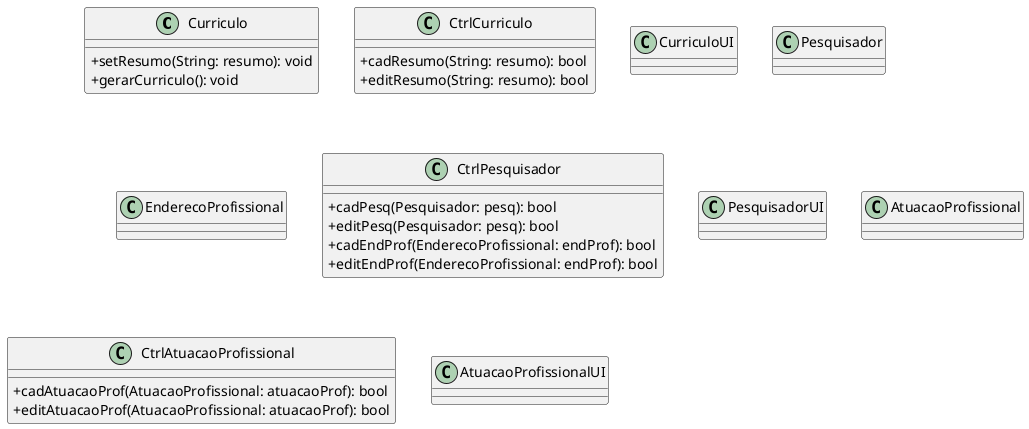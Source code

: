 @startuml "metodos1"
skinparam classAttributeIconSize 0
class "Curriculo" {
	+setResumo(String: resumo): void
	+gerarCurriculo(): void
}
class "CtrlCurriculo" {
	+cadResumo(String: resumo): bool
	+editResumo(String: resumo): bool
}
class "CurriculoUI" {
}
class "Pesquisador"{
}
class "EnderecoProfissional" {
}
class "CtrlPesquisador" {
	+cadPesq(Pesquisador: pesq): bool
	+editPesq(Pesquisador: pesq): bool
	+cadEndProf(EnderecoProfissional: endProf): bool
	+editEndProf(EnderecoProfissional: endProf): bool
}
class "PesquisadorUI" {
}
class "AtuacaoProfissional" {
}
class "CtrlAtuacaoProfissional" {
	+cadAtuacaoProf(AtuacaoProfissional: atuacaoProf): bool
	+editAtuacaoProf(AtuacaoProfissional: atuacaoProf): bool
}
class "AtuacaoProfissionalUI" {
}
@enduml